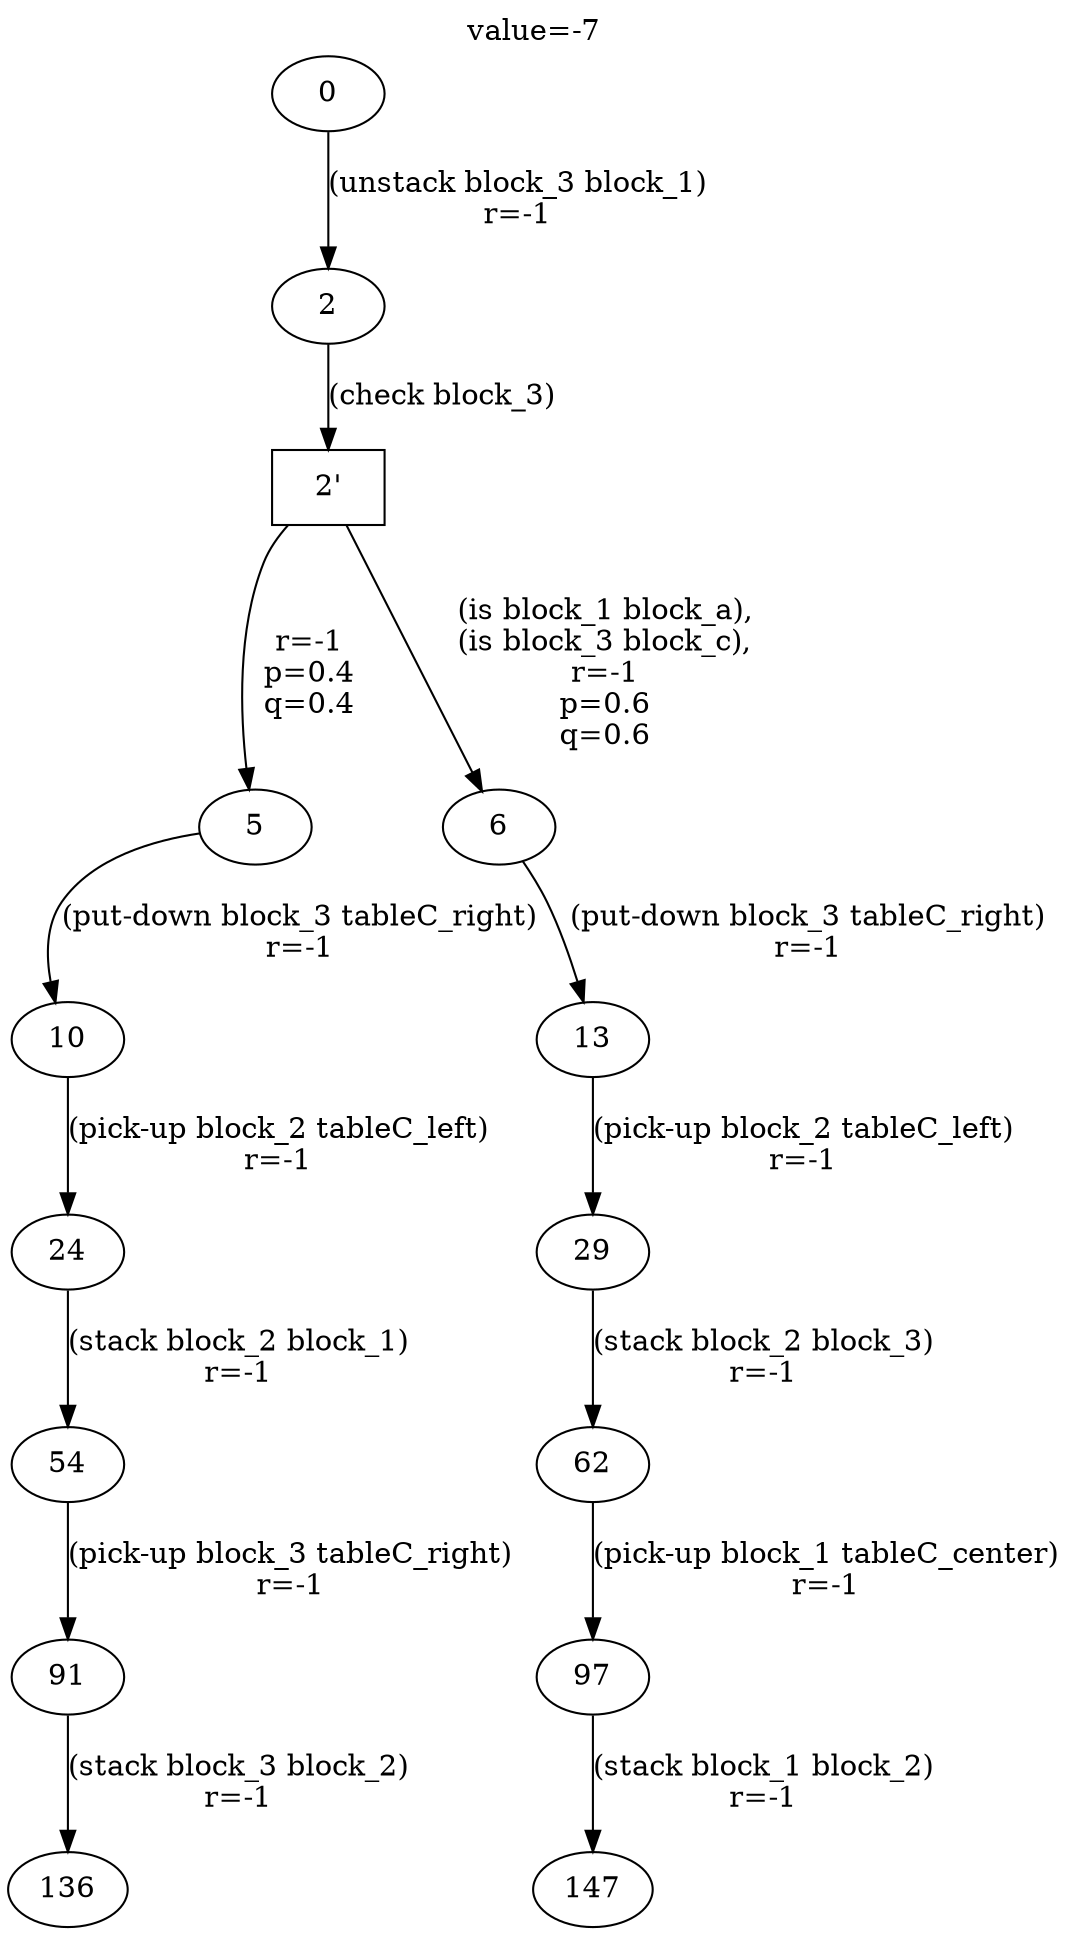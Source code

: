 digraph g{
label="value=-7"
labelloc=top
0->2 [ label="(unstack block_3 block_1)
r=-1" ];
"2'" [ shape=box ] ;
2->"2'" [ label="(check block_3)" ];
"2'"->5 [ label="
r=-1
p=0.4
q=0.4" ];
5->10 [ label="(put-down block_3 tableC_right)
r=-1" ];
10->24 [ label="(pick-up block_2 tableC_left)
r=-1" ];
24->54 [ label="(stack block_2 block_1)
r=-1" ];
54->91 [ label="(pick-up block_3 tableC_right)
r=-1" ];
91->136 [ label="(stack block_3 block_2)
r=-1" ];
"2'"->6 [ label="
(is block_1 block_a),
(is block_3 block_c),
r=-1
p=0.6
q=0.6" ];
6->13 [ label="(put-down block_3 tableC_right)
r=-1" ];
13->29 [ label="(pick-up block_2 tableC_left)
r=-1" ];
29->62 [ label="(stack block_2 block_3)
r=-1" ];
62->97 [ label="(pick-up block_1 tableC_center)
r=-1" ];
97->147 [ label="(stack block_1 block_2)
r=-1" ];
}
